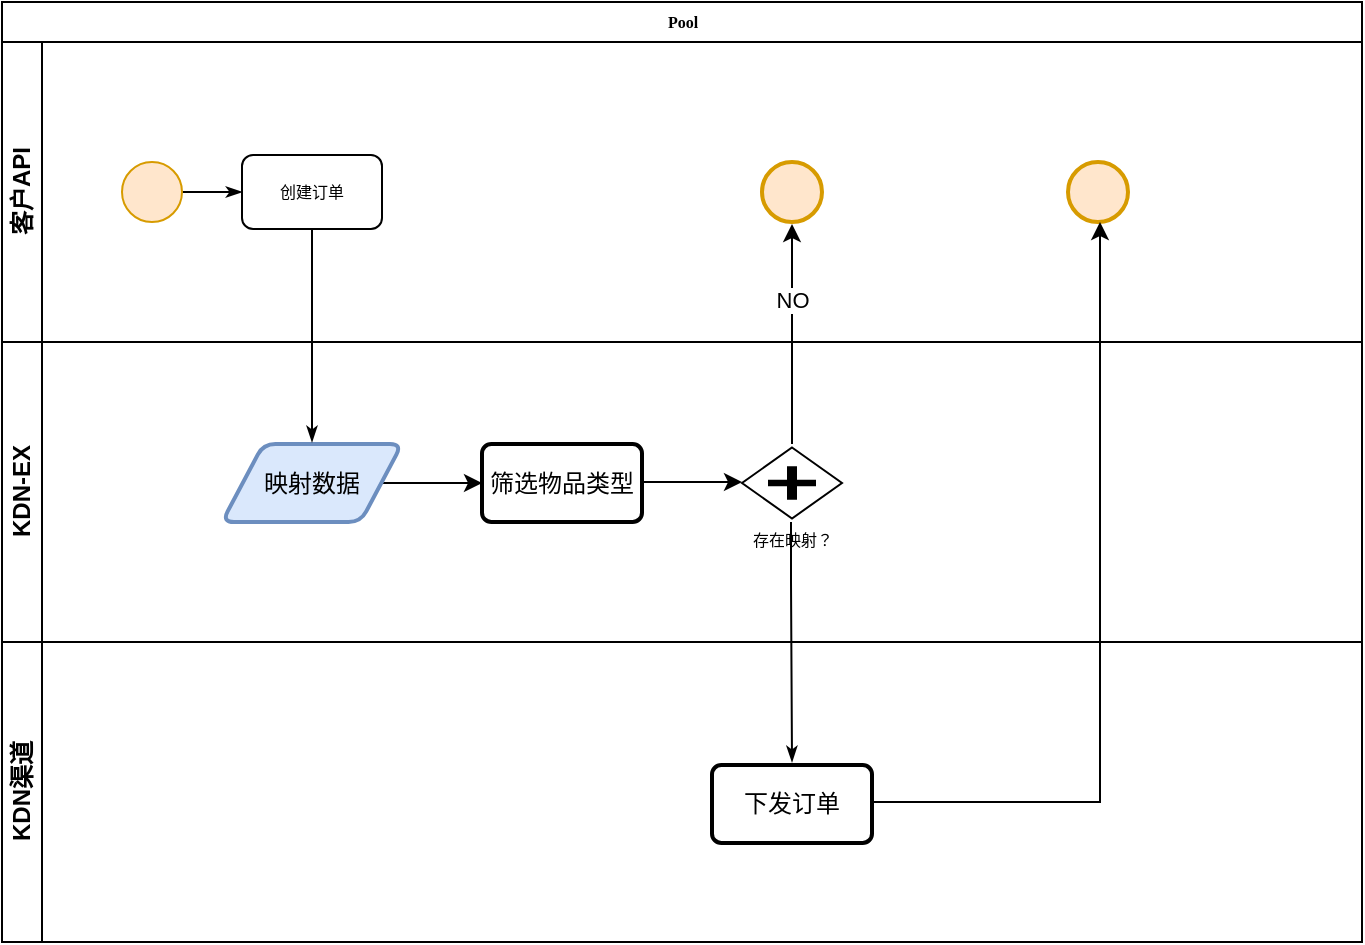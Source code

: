 <mxfile version="21.1.7" type="github" pages="2">
  <diagram name="Page-1" id="c7488fd3-1785-93aa-aadb-54a6760d102a">
    <mxGraphModel dx="1341" dy="804" grid="1" gridSize="10" guides="1" tooltips="1" connect="1" arrows="1" fold="1" page="1" pageScale="1" pageWidth="1100" pageHeight="850" background="none" math="0" shadow="0">
      <root>
        <mxCell id="0" />
        <mxCell id="1" parent="0" />
        <mxCell id="2b4e8129b02d487f-1" value="Pool" style="swimlane;html=1;childLayout=stackLayout;horizontal=1;startSize=20;horizontalStack=0;rounded=0;shadow=0;labelBackgroundColor=none;strokeWidth=1;fontFamily=Verdana;fontSize=8;align=center;" parent="1" vertex="1">
          <mxGeometry x="180" y="70" width="680" height="470" as="geometry" />
        </mxCell>
        <mxCell id="2b4e8129b02d487f-2" value="客户API" style="swimlane;html=1;startSize=20;horizontal=0;" parent="2b4e8129b02d487f-1" vertex="1">
          <mxGeometry y="20" width="680" height="150" as="geometry" />
        </mxCell>
        <mxCell id="2b4e8129b02d487f-18" style="edgeStyle=orthogonalEdgeStyle;rounded=0;html=1;labelBackgroundColor=none;startArrow=none;startFill=0;startSize=5;endArrow=classicThin;endFill=1;endSize=5;jettySize=auto;orthogonalLoop=1;strokeWidth=1;fontFamily=Verdana;fontSize=8" parent="2b4e8129b02d487f-2" source="2b4e8129b02d487f-5" target="2b4e8129b02d487f-6" edge="1">
          <mxGeometry relative="1" as="geometry" />
        </mxCell>
        <mxCell id="2b4e8129b02d487f-5" value="" style="ellipse;whiteSpace=wrap;html=1;rounded=0;shadow=0;labelBackgroundColor=none;strokeWidth=1;fontFamily=Verdana;fontSize=8;align=center;fillColor=#ffe6cc;strokeColor=#d79b00;" parent="2b4e8129b02d487f-2" vertex="1">
          <mxGeometry x="60" y="60" width="30" height="30" as="geometry" />
        </mxCell>
        <mxCell id="2b4e8129b02d487f-6" value="创建订单" style="rounded=1;whiteSpace=wrap;html=1;shadow=0;labelBackgroundColor=none;strokeWidth=1;fontFamily=Verdana;fontSize=8;align=center;" parent="2b4e8129b02d487f-2" vertex="1">
          <mxGeometry x="120" y="56.5" width="70" height="37" as="geometry" />
        </mxCell>
        <mxCell id="2b4e8129b02d487f-11" value="" style="ellipse;whiteSpace=wrap;html=1;rounded=0;shadow=0;labelBackgroundColor=none;strokeWidth=2;fontFamily=Verdana;fontSize=8;align=center;fillColor=#ffe6cc;strokeColor=#d79b00;" parent="2b4e8129b02d487f-2" vertex="1">
          <mxGeometry x="380" y="60" width="30" height="30" as="geometry" />
        </mxCell>
        <mxCell id="eg-5MCdYRZrcCjl5ns9g-2" value="" style="ellipse;whiteSpace=wrap;html=1;rounded=0;shadow=0;labelBackgroundColor=none;strokeWidth=2;fontFamily=Verdana;fontSize=8;align=center;fillColor=#ffe6cc;strokeColor=#d79b00;" vertex="1" parent="2b4e8129b02d487f-2">
          <mxGeometry x="533" y="60" width="30" height="30" as="geometry" />
        </mxCell>
        <mxCell id="2b4e8129b02d487f-3" value="KDN-EX" style="swimlane;html=1;startSize=20;horizontal=0;" parent="2b4e8129b02d487f-1" vertex="1">
          <mxGeometry y="170" width="680" height="150" as="geometry" />
        </mxCell>
        <mxCell id="cXyiy-AwKJkyrSfhlRhQ-3" value="" style="edgeStyle=orthogonalEdgeStyle;rounded=0;orthogonalLoop=1;jettySize=auto;html=1;" edge="1" parent="2b4e8129b02d487f-3" source="cXyiy-AwKJkyrSfhlRhQ-1" target="cXyiy-AwKJkyrSfhlRhQ-2">
          <mxGeometry relative="1" as="geometry" />
        </mxCell>
        <mxCell id="cXyiy-AwKJkyrSfhlRhQ-1" value="映射数据" style="shape=parallelogram;html=1;strokeWidth=2;perimeter=parallelogramPerimeter;whiteSpace=wrap;rounded=1;arcSize=12;size=0.23;fillColor=#dae8fc;strokeColor=#6c8ebf;" vertex="1" parent="2b4e8129b02d487f-3">
          <mxGeometry x="110" y="51" width="90" height="39" as="geometry" />
        </mxCell>
        <mxCell id="cXyiy-AwKJkyrSfhlRhQ-2" value="筛选物品类型" style="rounded=1;whiteSpace=wrap;html=1;strokeWidth=2;arcSize=12;" vertex="1" parent="2b4e8129b02d487f-3">
          <mxGeometry x="240" y="51" width="80" height="39" as="geometry" />
        </mxCell>
        <mxCell id="cXyiy-AwKJkyrSfhlRhQ-4" value="存在映射？" style="shape=mxgraph.bpmn.shape;html=1;verticalLabelPosition=bottom;labelBackgroundColor=#ffffff;verticalAlign=top;perimeter=rhombusPerimeter;background=gateway;outline=none;symbol=parallelGw;rounded=1;shadow=0;strokeWidth=1;fontFamily=Verdana;fontSize=8;align=center;" vertex="1" parent="2b4e8129b02d487f-3">
          <mxGeometry x="370" y="52.75" width="50" height="35.5" as="geometry" />
        </mxCell>
        <mxCell id="cXyiy-AwKJkyrSfhlRhQ-5" value="" style="edgeStyle=orthogonalEdgeStyle;rounded=0;orthogonalLoop=1;jettySize=auto;html=1;" edge="1" parent="2b4e8129b02d487f-3">
          <mxGeometry relative="1" as="geometry">
            <mxPoint x="320" y="70" as="sourcePoint" />
            <mxPoint x="370" y="70" as="targetPoint" />
          </mxGeometry>
        </mxCell>
        <mxCell id="YGkNrmqlYQesp8JgBSFn-2" value="" style="endArrow=classic;html=1;rounded=0;entryX=0.5;entryY=1;entryDx=0;entryDy=0;" edge="1" parent="2b4e8129b02d487f-3">
          <mxGeometry width="50" height="50" relative="1" as="geometry">
            <mxPoint x="395" y="51" as="sourcePoint" />
            <mxPoint x="395" y="-59" as="targetPoint" />
          </mxGeometry>
        </mxCell>
        <mxCell id="YGkNrmqlYQesp8JgBSFn-3" value="NO" style="edgeLabel;html=1;align=center;verticalAlign=middle;resizable=0;points=[];" vertex="1" connectable="0" parent="YGkNrmqlYQesp8JgBSFn-2">
          <mxGeometry x="0.309" relative="1" as="geometry">
            <mxPoint as="offset" />
          </mxGeometry>
        </mxCell>
        <mxCell id="eg-5MCdYRZrcCjl5ns9g-1" style="edgeStyle=orthogonalEdgeStyle;rounded=0;html=1;labelBackgroundColor=none;startArrow=none;startFill=0;startSize=5;endArrow=classicThin;endFill=1;endSize=5;jettySize=auto;orthogonalLoop=1;strokeWidth=1;fontFamily=Verdana;fontSize=8;" edge="1" parent="2b4e8129b02d487f-3">
          <mxGeometry relative="1" as="geometry">
            <mxPoint x="394.5" y="90" as="sourcePoint" />
            <mxPoint x="395" y="210" as="targetPoint" />
            <Array as="points">
              <mxPoint x="395" y="120" />
              <mxPoint x="395" y="120" />
            </Array>
          </mxGeometry>
        </mxCell>
        <mxCell id="2b4e8129b02d487f-4" value="KDN渠道" style="swimlane;html=1;startSize=20;horizontal=0;" parent="2b4e8129b02d487f-1" vertex="1">
          <mxGeometry y="320" width="680" height="150" as="geometry">
            <mxRectangle y="320" width="680" height="30" as="alternateBounds" />
          </mxGeometry>
        </mxCell>
        <mxCell id="YGkNrmqlYQesp8JgBSFn-6" value="下发订单" style="rounded=1;whiteSpace=wrap;html=1;strokeWidth=2;arcSize=12;" vertex="1" parent="2b4e8129b02d487f-4">
          <mxGeometry x="355" y="61.5" width="80" height="39" as="geometry" />
        </mxCell>
        <mxCell id="2b4e8129b02d487f-24" style="edgeStyle=orthogonalEdgeStyle;rounded=0;html=1;labelBackgroundColor=none;startArrow=none;startFill=0;startSize=5;endArrow=classicThin;endFill=1;endSize=5;jettySize=auto;orthogonalLoop=1;strokeWidth=1;fontFamily=Verdana;fontSize=8" parent="2b4e8129b02d487f-1" source="2b4e8129b02d487f-6" edge="1">
          <mxGeometry relative="1" as="geometry">
            <mxPoint x="155" y="220" as="targetPoint" />
          </mxGeometry>
        </mxCell>
        <mxCell id="eg-5MCdYRZrcCjl5ns9g-3" value="" style="endArrow=classic;html=1;rounded=0;edgeStyle=orthogonalEdgeStyle;entryX=0.5;entryY=1;entryDx=0;entryDy=0;exitX=0.938;exitY=0.474;exitDx=0;exitDy=0;exitPerimeter=0;" edge="1" parent="2b4e8129b02d487f-1">
          <mxGeometry width="50" height="50" relative="1" as="geometry">
            <mxPoint x="434.04" y="399.986" as="sourcePoint" />
            <mxPoint x="549" y="110" as="targetPoint" />
            <Array as="points">
              <mxPoint x="549" y="400" />
            </Array>
          </mxGeometry>
        </mxCell>
      </root>
    </mxGraphModel>
  </diagram>
  <diagram name="Page-1 的副本" id="4hg6F2vFtD7_7h2gZxns">
    <mxGraphModel dx="1341" dy="804" grid="1" gridSize="10" guides="1" tooltips="1" connect="1" arrows="1" fold="1" page="1" pageScale="1" pageWidth="1100" pageHeight="850" background="none" math="0" shadow="0">
      <root>
        <mxCell id="1OYm-rZ2bbMsDLSTkXB--0" />
        <mxCell id="1OYm-rZ2bbMsDLSTkXB--1" parent="1OYm-rZ2bbMsDLSTkXB--0" />
        <mxCell id="1OYm-rZ2bbMsDLSTkXB--2" value="Pool" style="swimlane;html=1;childLayout=stackLayout;horizontal=1;startSize=20;horizontalStack=0;rounded=0;shadow=0;labelBackgroundColor=none;strokeWidth=1;fontFamily=Verdana;fontSize=8;align=center;" vertex="1" parent="1OYm-rZ2bbMsDLSTkXB--1">
          <mxGeometry x="180" y="70" width="680" height="470" as="geometry" />
        </mxCell>
        <mxCell id="1OYm-rZ2bbMsDLSTkXB--3" value="客户API" style="swimlane;html=1;startSize=20;horizontal=0;" vertex="1" parent="1OYm-rZ2bbMsDLSTkXB--2">
          <mxGeometry y="20" width="680" height="150" as="geometry" />
        </mxCell>
        <mxCell id="1OYm-rZ2bbMsDLSTkXB--4" style="edgeStyle=orthogonalEdgeStyle;rounded=0;html=1;labelBackgroundColor=none;startArrow=none;startFill=0;startSize=5;endArrow=classicThin;endFill=1;endSize=5;jettySize=auto;orthogonalLoop=1;strokeWidth=1;fontFamily=Verdana;fontSize=8" edge="1" parent="1OYm-rZ2bbMsDLSTkXB--3" source="1OYm-rZ2bbMsDLSTkXB--5" target="1OYm-rZ2bbMsDLSTkXB--6">
          <mxGeometry relative="1" as="geometry" />
        </mxCell>
        <mxCell id="1OYm-rZ2bbMsDLSTkXB--5" value="" style="ellipse;whiteSpace=wrap;html=1;rounded=0;shadow=0;labelBackgroundColor=none;strokeWidth=1;fontFamily=Verdana;fontSize=8;align=center;" vertex="1" parent="1OYm-rZ2bbMsDLSTkXB--3">
          <mxGeometry x="60" y="60" width="30" height="30" as="geometry" />
        </mxCell>
        <mxCell id="1OYm-rZ2bbMsDLSTkXB--6" value="" style="rounded=1;whiteSpace=wrap;html=1;shadow=0;labelBackgroundColor=none;strokeWidth=1;fontFamily=Verdana;fontSize=8;align=center;" vertex="1" parent="1OYm-rZ2bbMsDLSTkXB--3">
          <mxGeometry x="120" y="56.5" width="70" height="37" as="geometry" />
        </mxCell>
        <mxCell id="1OYm-rZ2bbMsDLSTkXB--7" style="edgeStyle=orthogonalEdgeStyle;rounded=0;html=1;labelBackgroundColor=none;startArrow=none;startFill=0;startSize=5;endArrow=classicThin;endFill=1;endSize=5;jettySize=auto;orthogonalLoop=1;strokeWidth=1;fontFamily=Verdana;fontSize=8" edge="1" parent="1OYm-rZ2bbMsDLSTkXB--3" source="1OYm-rZ2bbMsDLSTkXB--8" target="1OYm-rZ2bbMsDLSTkXB--9">
          <mxGeometry relative="1" as="geometry" />
        </mxCell>
        <mxCell id="1OYm-rZ2bbMsDLSTkXB--8" value="" style="rounded=1;whiteSpace=wrap;html=1;shadow=0;labelBackgroundColor=none;strokeWidth=1;fontFamily=Verdana;fontSize=8;align=center;" vertex="1" parent="1OYm-rZ2bbMsDLSTkXB--3">
          <mxGeometry x="230" y="56.5" width="70" height="37" as="geometry" />
        </mxCell>
        <mxCell id="1OYm-rZ2bbMsDLSTkXB--9" value="" style="ellipse;whiteSpace=wrap;html=1;rounded=0;shadow=0;labelBackgroundColor=none;strokeWidth=2;fontFamily=Verdana;fontSize=8;align=center;" vertex="1" parent="1OYm-rZ2bbMsDLSTkXB--3">
          <mxGeometry x="330" y="60" width="30" height="30" as="geometry" />
        </mxCell>
        <mxCell id="1OYm-rZ2bbMsDLSTkXB--10" style="edgeStyle=orthogonalEdgeStyle;rounded=0;html=1;entryX=0;entryY=0.5;labelBackgroundColor=none;startArrow=none;startFill=0;startSize=5;endArrow=classicThin;endFill=1;endSize=5;jettySize=auto;orthogonalLoop=1;strokeWidth=1;fontFamily=Verdana;fontSize=8" edge="1" parent="1OYm-rZ2bbMsDLSTkXB--3" source="1OYm-rZ2bbMsDLSTkXB--11" target="1OYm-rZ2bbMsDLSTkXB--13">
          <mxGeometry relative="1" as="geometry" />
        </mxCell>
        <mxCell id="1OYm-rZ2bbMsDLSTkXB--11" value="" style="rounded=1;whiteSpace=wrap;html=1;shadow=0;labelBackgroundColor=none;strokeWidth=1;fontFamily=Verdana;fontSize=8;align=center;" vertex="1" parent="1OYm-rZ2bbMsDLSTkXB--3">
          <mxGeometry x="420" y="56.5" width="70" height="37" as="geometry" />
        </mxCell>
        <mxCell id="1OYm-rZ2bbMsDLSTkXB--12" style="edgeStyle=orthogonalEdgeStyle;rounded=0;html=1;labelBackgroundColor=none;startArrow=none;startFill=0;startSize=5;endArrow=classicThin;endFill=1;endSize=5;jettySize=auto;orthogonalLoop=1;strokeWidth=1;fontFamily=Verdana;fontSize=8" edge="1" parent="1OYm-rZ2bbMsDLSTkXB--3" source="1OYm-rZ2bbMsDLSTkXB--13" target="1OYm-rZ2bbMsDLSTkXB--14">
          <mxGeometry relative="1" as="geometry" />
        </mxCell>
        <mxCell id="1OYm-rZ2bbMsDLSTkXB--13" value="" style="shape=mxgraph.bpmn.shape;html=1;verticalLabelPosition=bottom;labelBackgroundColor=#ffffff;verticalAlign=top;perimeter=rhombusPerimeter;background=gateway;outline=none;symbol=parallelGw;rounded=1;shadow=0;strokeWidth=1;fontFamily=Verdana;fontSize=8;align=center;" vertex="1" parent="1OYm-rZ2bbMsDLSTkXB--3">
          <mxGeometry x="550" y="60" width="30" height="30" as="geometry" />
        </mxCell>
        <mxCell id="1OYm-rZ2bbMsDLSTkXB--14" value="" style="ellipse;whiteSpace=wrap;html=1;rounded=0;shadow=0;labelBackgroundColor=none;strokeWidth=2;fontFamily=Verdana;fontSize=8;align=center;" vertex="1" parent="1OYm-rZ2bbMsDLSTkXB--3">
          <mxGeometry x="610" y="60" width="30" height="30" as="geometry" />
        </mxCell>
        <mxCell id="1OYm-rZ2bbMsDLSTkXB--15" value="KDN-EX" style="swimlane;html=1;startSize=20;horizontal=0;" vertex="1" parent="1OYm-rZ2bbMsDLSTkXB--2">
          <mxGeometry y="170" width="680" height="150" as="geometry" />
        </mxCell>
        <mxCell id="1OYm-rZ2bbMsDLSTkXB--16" style="edgeStyle=orthogonalEdgeStyle;rounded=0;html=1;labelBackgroundColor=none;startArrow=none;startFill=0;startSize=5;endArrow=classicThin;endFill=1;endSize=5;jettySize=auto;orthogonalLoop=1;strokeWidth=1;fontFamily=Verdana;fontSize=8" edge="1" parent="1OYm-rZ2bbMsDLSTkXB--15" source="1OYm-rZ2bbMsDLSTkXB--17" target="1OYm-rZ2bbMsDLSTkXB--18">
          <mxGeometry relative="1" as="geometry" />
        </mxCell>
        <mxCell id="1OYm-rZ2bbMsDLSTkXB--17" value="" style="rounded=1;whiteSpace=wrap;html=1;shadow=0;labelBackgroundColor=none;strokeWidth=1;fontFamily=Verdana;fontSize=8;align=center;" vertex="1" parent="1OYm-rZ2bbMsDLSTkXB--15">
          <mxGeometry x="120" y="50.0" width="70" height="37" as="geometry" />
        </mxCell>
        <mxCell id="1OYm-rZ2bbMsDLSTkXB--18" value="" style="strokeWidth=1;html=1;shape=mxgraph.flowchart.decision;whiteSpace=wrap;rounded=1;shadow=0;labelBackgroundColor=none;fontFamily=Verdana;fontSize=8;align=center;" vertex="1" parent="1OYm-rZ2bbMsDLSTkXB--15">
          <mxGeometry x="250" y="53.5" width="30" height="30" as="geometry" />
        </mxCell>
        <mxCell id="1OYm-rZ2bbMsDLSTkXB--19" value="KDN渠道" style="swimlane;html=1;startSize=20;horizontal=0;" vertex="1" parent="1OYm-rZ2bbMsDLSTkXB--2">
          <mxGeometry y="320" width="680" height="150" as="geometry" />
        </mxCell>
        <mxCell id="1OYm-rZ2bbMsDLSTkXB--20" style="edgeStyle=orthogonalEdgeStyle;rounded=0;html=1;labelBackgroundColor=none;startArrow=none;startFill=0;startSize=5;endArrow=classicThin;endFill=1;endSize=5;jettySize=auto;orthogonalLoop=1;strokeWidth=1;fontFamily=Verdana;fontSize=8;" edge="1" parent="1OYm-rZ2bbMsDLSTkXB--19" source="1OYm-rZ2bbMsDLSTkXB--21" target="1OYm-rZ2bbMsDLSTkXB--23">
          <mxGeometry relative="1" as="geometry" />
        </mxCell>
        <mxCell id="1OYm-rZ2bbMsDLSTkXB--21" value="" style="rounded=1;whiteSpace=wrap;html=1;shadow=0;labelBackgroundColor=none;strokeWidth=1;fontFamily=Verdana;fontSize=8;align=center;" vertex="1" parent="1OYm-rZ2bbMsDLSTkXB--19">
          <mxGeometry x="230" y="57.0" width="70" height="37" as="geometry" />
        </mxCell>
        <mxCell id="1OYm-rZ2bbMsDLSTkXB--22" value="Yes" style="edgeStyle=orthogonalEdgeStyle;rounded=0;html=1;entryX=0;entryY=0.5;labelBackgroundColor=none;startArrow=none;startFill=0;startSize=5;endArrow=classicThin;endFill=1;endSize=5;jettySize=auto;orthogonalLoop=1;strokeWidth=1;fontFamily=Verdana;fontSize=8" edge="1" parent="1OYm-rZ2bbMsDLSTkXB--19" source="1OYm-rZ2bbMsDLSTkXB--23" target="1OYm-rZ2bbMsDLSTkXB--25">
          <mxGeometry x="-0.501" y="6" relative="1" as="geometry">
            <mxPoint as="offset" />
          </mxGeometry>
        </mxCell>
        <mxCell id="1OYm-rZ2bbMsDLSTkXB--23" value="" style="strokeWidth=1;html=1;shape=mxgraph.flowchart.decision;whiteSpace=wrap;rounded=1;shadow=0;labelBackgroundColor=none;fontFamily=Verdana;fontSize=8;align=center;" vertex="1" parent="1OYm-rZ2bbMsDLSTkXB--19">
          <mxGeometry x="330" y="60.5" width="30" height="30" as="geometry" />
        </mxCell>
        <mxCell id="1OYm-rZ2bbMsDLSTkXB--24" style="edgeStyle=orthogonalEdgeStyle;rounded=0;html=1;labelBackgroundColor=none;startArrow=none;startFill=0;startSize=5;endArrow=classicThin;endFill=1;endSize=5;jettySize=auto;orthogonalLoop=1;strokeColor=#000000;strokeWidth=1;fontFamily=Verdana;fontSize=8;fontColor=#000000;" edge="1" parent="1OYm-rZ2bbMsDLSTkXB--19" source="1OYm-rZ2bbMsDLSTkXB--25" target="1OYm-rZ2bbMsDLSTkXB--26">
          <mxGeometry relative="1" as="geometry" />
        </mxCell>
        <mxCell id="1OYm-rZ2bbMsDLSTkXB--25" value="" style="shape=mxgraph.bpmn.shape;html=1;verticalLabelPosition=bottom;labelBackgroundColor=#ffffff;verticalAlign=top;perimeter=rhombusPerimeter;background=gateway;outline=none;symbol=parallelGw;rounded=1;shadow=0;strokeWidth=1;fontFamily=Verdana;fontSize=8;align=center;" vertex="1" parent="1OYm-rZ2bbMsDLSTkXB--19">
          <mxGeometry x="440" y="60.5" width="30" height="30" as="geometry" />
        </mxCell>
        <mxCell id="1OYm-rZ2bbMsDLSTkXB--26" value="" style="rounded=1;whiteSpace=wrap;html=1;shadow=0;labelBackgroundColor=none;strokeWidth=1;fontFamily=Verdana;fontSize=8;align=center;" vertex="1" parent="1OYm-rZ2bbMsDLSTkXB--19">
          <mxGeometry x="530" y="57" width="70" height="37" as="geometry" />
        </mxCell>
        <mxCell id="1OYm-rZ2bbMsDLSTkXB--27" style="edgeStyle=orthogonalEdgeStyle;rounded=0;html=1;labelBackgroundColor=none;startArrow=none;startFill=0;startSize=5;endArrow=classicThin;endFill=1;endSize=5;jettySize=auto;orthogonalLoop=1;strokeWidth=1;fontFamily=Verdana;fontSize=8" edge="1" parent="1OYm-rZ2bbMsDLSTkXB--2" source="1OYm-rZ2bbMsDLSTkXB--6" target="1OYm-rZ2bbMsDLSTkXB--17">
          <mxGeometry relative="1" as="geometry" />
        </mxCell>
        <mxCell id="1OYm-rZ2bbMsDLSTkXB--28" value="No" style="edgeStyle=orthogonalEdgeStyle;rounded=0;html=1;labelBackgroundColor=none;startArrow=none;startFill=0;startSize=5;endArrow=classicThin;endFill=1;endSize=5;jettySize=auto;orthogonalLoop=1;strokeWidth=1;fontFamily=Verdana;fontSize=8" edge="1" parent="1OYm-rZ2bbMsDLSTkXB--2" source="1OYm-rZ2bbMsDLSTkXB--18" target="1OYm-rZ2bbMsDLSTkXB--8">
          <mxGeometry x="-0.936" y="-15" relative="1" as="geometry">
            <mxPoint as="offset" />
          </mxGeometry>
        </mxCell>
        <mxCell id="1OYm-rZ2bbMsDLSTkXB--29" value="Yes" style="edgeStyle=orthogonalEdgeStyle;rounded=0;html=1;labelBackgroundColor=none;startArrow=none;startFill=0;startSize=5;endArrow=classicThin;endFill=1;endSize=5;jettySize=auto;orthogonalLoop=1;strokeWidth=1;fontFamily=Verdana;fontSize=8" edge="1" parent="1OYm-rZ2bbMsDLSTkXB--2" source="1OYm-rZ2bbMsDLSTkXB--18" target="1OYm-rZ2bbMsDLSTkXB--21">
          <mxGeometry x="-0.895" y="15" relative="1" as="geometry">
            <mxPoint as="offset" />
          </mxGeometry>
        </mxCell>
        <mxCell id="1OYm-rZ2bbMsDLSTkXB--30" style="edgeStyle=orthogonalEdgeStyle;rounded=0;html=1;entryX=0.5;entryY=1;labelBackgroundColor=none;startArrow=none;startFill=0;startSize=5;endArrow=classicThin;endFill=1;endSize=5;jettySize=auto;orthogonalLoop=1;strokeWidth=1;fontFamily=Verdana;fontSize=8" edge="1" parent="1OYm-rZ2bbMsDLSTkXB--2" source="1OYm-rZ2bbMsDLSTkXB--26" target="1OYm-rZ2bbMsDLSTkXB--13">
          <mxGeometry relative="1" as="geometry" />
        </mxCell>
        <mxCell id="1OYm-rZ2bbMsDLSTkXB--31" value="No" style="edgeStyle=orthogonalEdgeStyle;rounded=0;html=1;labelBackgroundColor=none;startArrow=none;startFill=0;startSize=5;endArrow=classicThin;endFill=1;endSize=5;jettySize=auto;orthogonalLoop=1;strokeWidth=1;fontFamily=Verdana;fontSize=8" edge="1" parent="1OYm-rZ2bbMsDLSTkXB--2" source="1OYm-rZ2bbMsDLSTkXB--23" target="1OYm-rZ2bbMsDLSTkXB--17">
          <mxGeometry x="-0.953" y="15" relative="1" as="geometry">
            <Array as="points">
              <mxPoint x="345" y="440" />
              <mxPoint x="155" y="440" />
            </Array>
            <mxPoint as="offset" />
          </mxGeometry>
        </mxCell>
        <mxCell id="1OYm-rZ2bbMsDLSTkXB--32" style="edgeStyle=orthogonalEdgeStyle;rounded=0;html=1;labelBackgroundColor=none;startArrow=none;startFill=0;startSize=5;endArrow=classicThin;endFill=1;endSize=5;jettySize=auto;orthogonalLoop=1;strokeWidth=1;fontFamily=Verdana;fontSize=8" edge="1" parent="1OYm-rZ2bbMsDLSTkXB--2" source="1OYm-rZ2bbMsDLSTkXB--25" target="1OYm-rZ2bbMsDLSTkXB--11">
          <mxGeometry relative="1" as="geometry" />
        </mxCell>
      </root>
    </mxGraphModel>
  </diagram>
</mxfile>
